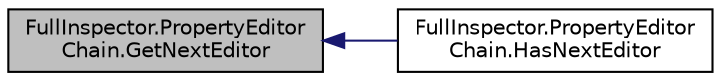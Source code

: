 digraph "FullInspector.PropertyEditorChain.GetNextEditor"
{
  edge [fontname="Helvetica",fontsize="10",labelfontname="Helvetica",labelfontsize="10"];
  node [fontname="Helvetica",fontsize="10",shape=record];
  rankdir="LR";
  Node1 [label="FullInspector.PropertyEditor\lChain.GetNextEditor",height=0.2,width=0.4,color="black", fillcolor="grey75", style="filled" fontcolor="black"];
  Node1 -> Node2 [dir="back",color="midnightblue",fontsize="10",style="solid",fontname="Helvetica"];
  Node2 [label="FullInspector.PropertyEditor\lChain.HasNextEditor",height=0.2,width=0.4,color="black", fillcolor="white", style="filled",URL="$class_full_inspector_1_1_property_editor_chain.html#a1ba019a63266f725e7a44e7891a4ac26",tooltip="Returns true if there is another editor after the given one. "];
}
